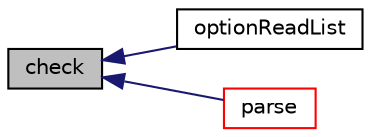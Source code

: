 digraph "check"
{
  bgcolor="transparent";
  edge [fontname="Helvetica",fontsize="10",labelfontname="Helvetica",labelfontsize="10"];
  node [fontname="Helvetica",fontsize="10",shape=record];
  rankdir="LR";
  Node1 [label="check",height=0.2,width=0.4,color="black", fillcolor="grey75", style="filled", fontcolor="black"];
  Node1 -> Node2 [dir="back",color="midnightblue",fontsize="10",style="solid",fontname="Helvetica"];
  Node2 [label="optionReadList",height=0.2,width=0.4,color="black",URL="$a00067.html#af6e6cdeeb0356e45515be77956696d8c",tooltip="Read a List of values from the named option. "];
  Node1 -> Node3 [dir="back",color="midnightblue",fontsize="10",style="solid",fontname="Helvetica"];
  Node3 [label="parse",height=0.2,width=0.4,color="red",URL="$a00067.html#a00aad68f835a5c0bcb8920505bb0bd10",tooltip="Parse. "];
}
